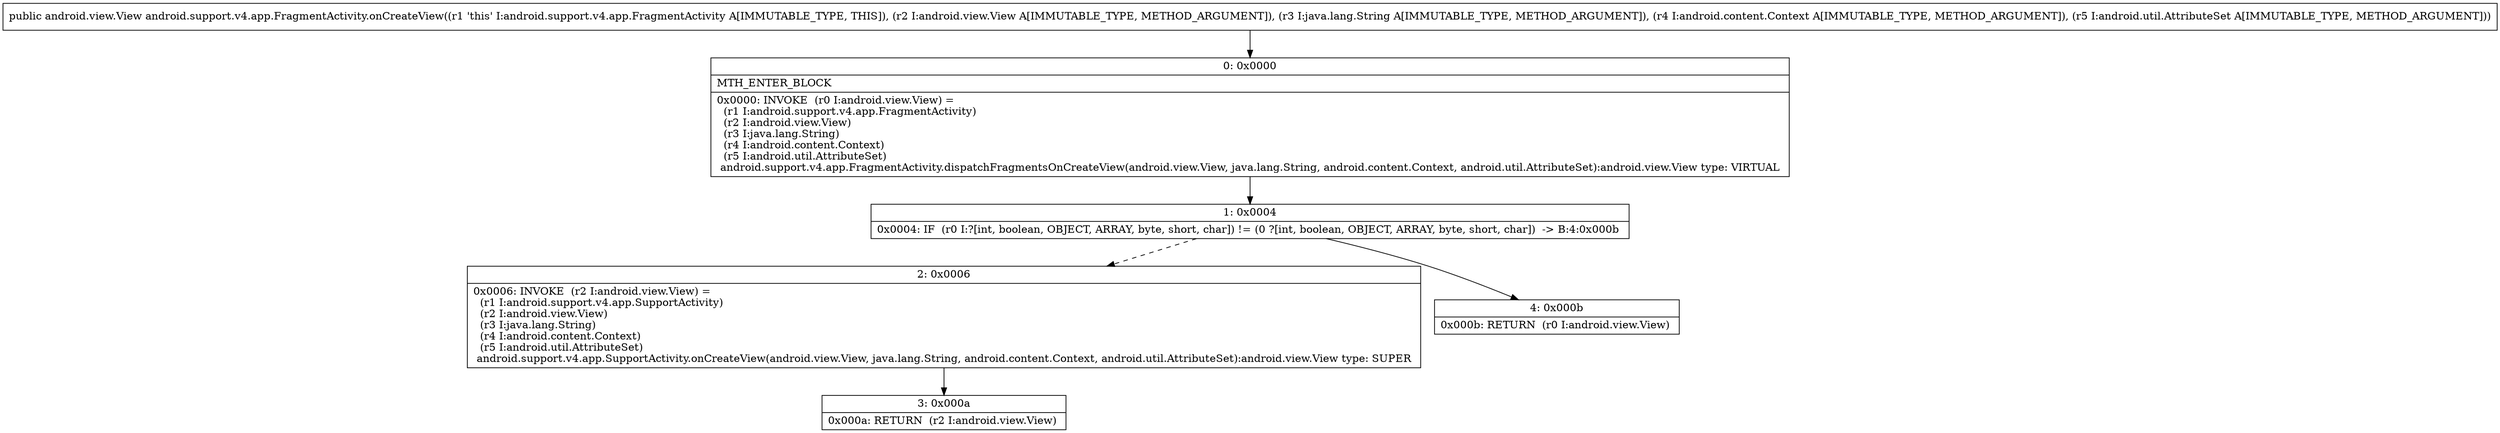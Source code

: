 digraph "CFG forandroid.support.v4.app.FragmentActivity.onCreateView(Landroid\/view\/View;Ljava\/lang\/String;Landroid\/content\/Context;Landroid\/util\/AttributeSet;)Landroid\/view\/View;" {
Node_0 [shape=record,label="{0\:\ 0x0000|MTH_ENTER_BLOCK\l|0x0000: INVOKE  (r0 I:android.view.View) = \l  (r1 I:android.support.v4.app.FragmentActivity)\l  (r2 I:android.view.View)\l  (r3 I:java.lang.String)\l  (r4 I:android.content.Context)\l  (r5 I:android.util.AttributeSet)\l android.support.v4.app.FragmentActivity.dispatchFragmentsOnCreateView(android.view.View, java.lang.String, android.content.Context, android.util.AttributeSet):android.view.View type: VIRTUAL \l}"];
Node_1 [shape=record,label="{1\:\ 0x0004|0x0004: IF  (r0 I:?[int, boolean, OBJECT, ARRAY, byte, short, char]) != (0 ?[int, boolean, OBJECT, ARRAY, byte, short, char])  \-\> B:4:0x000b \l}"];
Node_2 [shape=record,label="{2\:\ 0x0006|0x0006: INVOKE  (r2 I:android.view.View) = \l  (r1 I:android.support.v4.app.SupportActivity)\l  (r2 I:android.view.View)\l  (r3 I:java.lang.String)\l  (r4 I:android.content.Context)\l  (r5 I:android.util.AttributeSet)\l android.support.v4.app.SupportActivity.onCreateView(android.view.View, java.lang.String, android.content.Context, android.util.AttributeSet):android.view.View type: SUPER \l}"];
Node_3 [shape=record,label="{3\:\ 0x000a|0x000a: RETURN  (r2 I:android.view.View) \l}"];
Node_4 [shape=record,label="{4\:\ 0x000b|0x000b: RETURN  (r0 I:android.view.View) \l}"];
MethodNode[shape=record,label="{public android.view.View android.support.v4.app.FragmentActivity.onCreateView((r1 'this' I:android.support.v4.app.FragmentActivity A[IMMUTABLE_TYPE, THIS]), (r2 I:android.view.View A[IMMUTABLE_TYPE, METHOD_ARGUMENT]), (r3 I:java.lang.String A[IMMUTABLE_TYPE, METHOD_ARGUMENT]), (r4 I:android.content.Context A[IMMUTABLE_TYPE, METHOD_ARGUMENT]), (r5 I:android.util.AttributeSet A[IMMUTABLE_TYPE, METHOD_ARGUMENT])) }"];
MethodNode -> Node_0;
Node_0 -> Node_1;
Node_1 -> Node_2[style=dashed];
Node_1 -> Node_4;
Node_2 -> Node_3;
}

